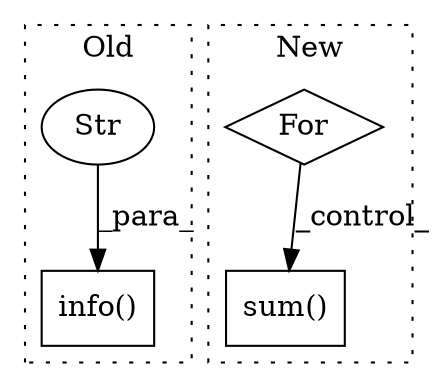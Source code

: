 digraph G {
subgraph cluster0 {
1 [label="info()" a="75" s="4604,4664" l="12,1" shape="box"];
3 [label="Str" a="66" s="4616" l="48" shape="ellipse"];
label = "Old";
style="dotted";
}
subgraph cluster1 {
2 [label="sum()" a="75" s="2722" l="10" shape="box"];
4 [label="For" a="107" s="2626,2661" l="4,14" shape="diamond"];
label = "New";
style="dotted";
}
3 -> 1 [label="_para_"];
4 -> 2 [label="_control_"];
}